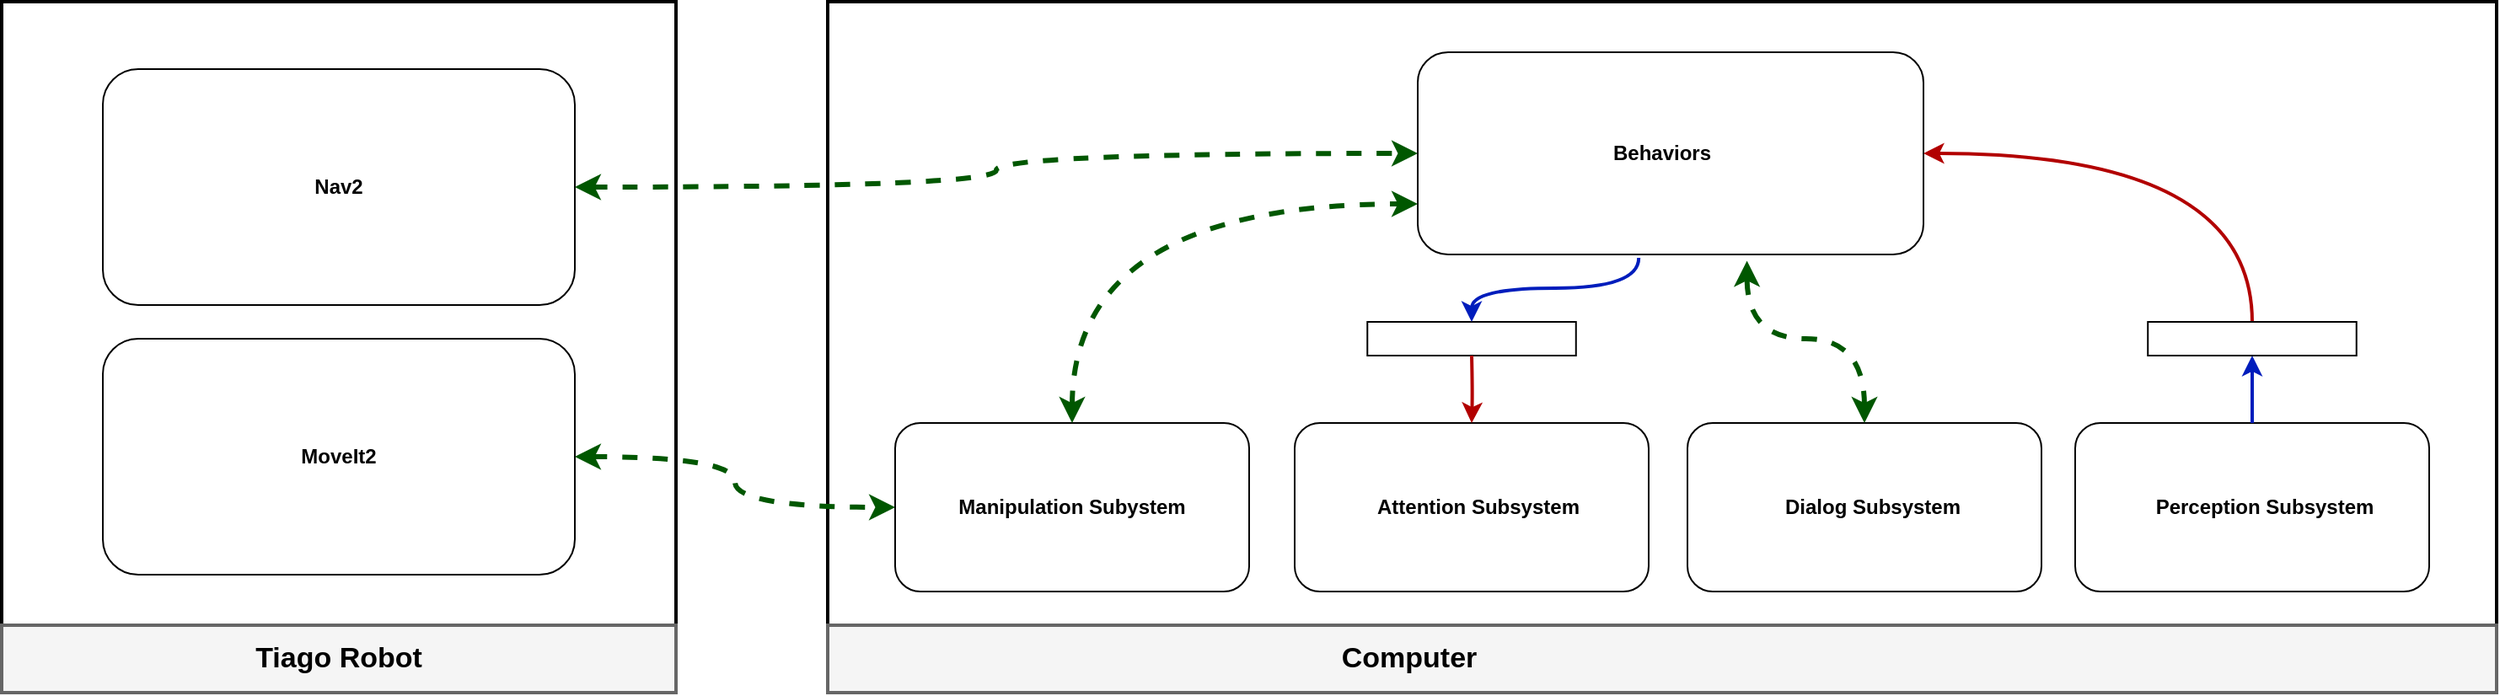 <mxfile version="23.1.5" type="device">
  <diagram name="Página-1" id="CN_k2_s3_-QTpoPHAueU">
    <mxGraphModel dx="1706" dy="947" grid="1" gridSize="10" guides="1" tooltips="1" connect="1" arrows="1" fold="1" page="1" pageScale="1" pageWidth="15747" pageHeight="3936" math="0" shadow="0">
      <root>
        <mxCell id="0" />
        <mxCell id="1" parent="0" />
        <mxCell id="-AtRTF-iCXZEoDGi1WE5-1" value="" style="rounded=0;whiteSpace=wrap;html=1;strokeWidth=2;" parent="1" vertex="1">
          <mxGeometry x="90" y="360" width="400" height="410" as="geometry" />
        </mxCell>
        <mxCell id="-AtRTF-iCXZEoDGi1WE5-2" value="" style="rounded=0;whiteSpace=wrap;html=1;strokeWidth=2;fillColor=#f5f5f5;strokeColor=#666666;fontColor=#333333;" parent="1" vertex="1">
          <mxGeometry x="90" y="730" width="400" height="40" as="geometry" />
        </mxCell>
        <mxCell id="-AtRTF-iCXZEoDGi1WE5-3" value="&lt;font style=&quot;font-size: 17px&quot;&gt;&lt;b&gt;Tiago Robot&lt;/b&gt;&lt;/font&gt;" style="text;html=1;strokeColor=none;fillColor=none;align=center;verticalAlign=middle;whiteSpace=wrap;rounded=0;" parent="1" vertex="1">
          <mxGeometry x="222" y="740" width="136" height="20" as="geometry" />
        </mxCell>
        <mxCell id="-AtRTF-iCXZEoDGi1WE5-4" value="" style="rounded=1;whiteSpace=wrap;html=1;fillColor=none;" parent="1" vertex="1">
          <mxGeometry x="150" y="400" width="280" height="140" as="geometry" />
        </mxCell>
        <mxCell id="-AtRTF-iCXZEoDGi1WE5-5" value="Nav2" style="text;html=1;strokeColor=none;fillColor=none;align=center;verticalAlign=middle;whiteSpace=wrap;rounded=0;fontStyle=1" parent="1" vertex="1">
          <mxGeometry x="235" y="460" width="110" height="20" as="geometry" />
        </mxCell>
        <mxCell id="-AtRTF-iCXZEoDGi1WE5-6" value="" style="rounded=1;whiteSpace=wrap;html=1;fillColor=none;" parent="1" vertex="1">
          <mxGeometry x="150" y="560" width="280" height="140" as="geometry" />
        </mxCell>
        <mxCell id="-AtRTF-iCXZEoDGi1WE5-7" value="MoveIt2" style="text;html=1;strokeColor=none;fillColor=none;align=center;verticalAlign=middle;whiteSpace=wrap;rounded=0;fontStyle=1" parent="1" vertex="1">
          <mxGeometry x="235" y="620" width="110" height="20" as="geometry" />
        </mxCell>
        <mxCell id="-AtRTF-iCXZEoDGi1WE5-8" value="" style="rounded=0;whiteSpace=wrap;html=1;strokeWidth=2;" parent="1" vertex="1">
          <mxGeometry x="580" y="360" width="990" height="410" as="geometry" />
        </mxCell>
        <mxCell id="-AtRTF-iCXZEoDGi1WE5-9" value="" style="rounded=0;whiteSpace=wrap;html=1;strokeWidth=2;fillColor=#f5f5f5;strokeColor=#666666;fontColor=#333333;" parent="1" vertex="1">
          <mxGeometry x="580" y="730" width="990" height="40" as="geometry" />
        </mxCell>
        <mxCell id="-AtRTF-iCXZEoDGi1WE5-10" value="&lt;font style=&quot;font-size: 17px&quot;&gt;&lt;b&gt;Computer&lt;/b&gt;&lt;/font&gt;" style="text;html=1;strokeColor=none;fillColor=none;align=center;verticalAlign=middle;whiteSpace=wrap;rounded=0;" parent="1" vertex="1">
          <mxGeometry x="857" y="740" width="136" height="20" as="geometry" />
        </mxCell>
        <mxCell id="-AtRTF-iCXZEoDGi1WE5-11" value="" style="rounded=1;whiteSpace=wrap;html=1;fillColor=none;" parent="1" vertex="1">
          <mxGeometry x="1320" y="610" width="210" height="100" as="geometry" />
        </mxCell>
        <mxCell id="-AtRTF-iCXZEoDGi1WE5-12" value="Perception Subsystem" style="text;html=1;strokeColor=none;fillColor=none;align=center;verticalAlign=middle;whiteSpace=wrap;rounded=0;fontStyle=1" parent="1" vertex="1">
          <mxGeometry x="1360" y="650" width="145" height="20" as="geometry" />
        </mxCell>
        <mxCell id="-AtRTF-iCXZEoDGi1WE5-13" value="" style="rounded=1;whiteSpace=wrap;html=1;fillColor=none;" parent="1" vertex="1">
          <mxGeometry x="857" y="610" width="210" height="100" as="geometry" />
        </mxCell>
        <mxCell id="-AtRTF-iCXZEoDGi1WE5-15" value="" style="rounded=1;whiteSpace=wrap;html=1;fillColor=none;" parent="1" vertex="1">
          <mxGeometry x="1090" y="610" width="210" height="100" as="geometry" />
        </mxCell>
        <mxCell id="-AtRTF-iCXZEoDGi1WE5-16" value="Dialog Subsystem" style="text;html=1;strokeColor=none;fillColor=none;align=center;verticalAlign=middle;whiteSpace=wrap;rounded=0;fontStyle=1" parent="1" vertex="1">
          <mxGeometry x="1140" y="650" width="120" height="20" as="geometry" />
        </mxCell>
        <mxCell id="-AtRTF-iCXZEoDGi1WE5-17" value="" style="rounded=1;whiteSpace=wrap;html=1;fillColor=none;" parent="1" vertex="1">
          <mxGeometry x="930" y="390" width="300" height="120" as="geometry" />
        </mxCell>
        <mxCell id="-AtRTF-iCXZEoDGi1WE5-19" value="Attention Subsystem" style="text;html=1;strokeColor=none;fillColor=none;align=center;verticalAlign=middle;whiteSpace=wrap;rounded=0;fontStyle=1" parent="1" vertex="1">
          <mxGeometry x="902" y="650" width="128" height="20" as="geometry" />
        </mxCell>
        <mxCell id="-AtRTF-iCXZEoDGi1WE5-14" value="Behaviors" style="text;html=1;strokeColor=none;fillColor=none;align=center;verticalAlign=middle;whiteSpace=wrap;rounded=0;fontStyle=1" parent="1" vertex="1">
          <mxGeometry x="1015" y="440" width="120" height="20" as="geometry" />
        </mxCell>
        <mxCell id="-AtRTF-iCXZEoDGi1WE5-20" style="edgeStyle=orthogonalEdgeStyle;curved=1;rounded=0;orthogonalLoop=1;jettySize=auto;html=1;exitX=1;exitY=0.5;exitDx=0;exitDy=0;entryX=0;entryY=0.5;entryDx=0;entryDy=0;strokeWidth=3;dashed=1;startArrow=classic;startFill=1;fillColor=#008a00;strokeColor=#005700;" parent="1" source="-AtRTF-iCXZEoDGi1WE5-4" target="-AtRTF-iCXZEoDGi1WE5-17" edge="1">
          <mxGeometry relative="1" as="geometry">
            <mxPoint x="195" y="50" as="sourcePoint" />
            <mxPoint x="429" y="210" as="targetPoint" />
          </mxGeometry>
        </mxCell>
        <mxCell id="-AtRTF-iCXZEoDGi1WE5-24" style="edgeStyle=orthogonalEdgeStyle;curved=1;rounded=0;orthogonalLoop=1;jettySize=auto;html=1;exitX=1;exitY=0.5;exitDx=0;exitDy=0;entryX=0;entryY=0.5;entryDx=0;entryDy=0;strokeWidth=3;dashed=1;startArrow=classic;startFill=1;fillColor=#008a00;strokeColor=#005700;" parent="1" source="-AtRTF-iCXZEoDGi1WE5-6" target="6NLCl8vrAwz0kqJ_4gQi-4" edge="1">
          <mxGeometry relative="1" as="geometry">
            <mxPoint x="440" y="425" as="sourcePoint" />
            <mxPoint x="840" y="420" as="targetPoint" />
          </mxGeometry>
        </mxCell>
        <mxCell id="-AtRTF-iCXZEoDGi1WE5-29" style="edgeStyle=orthogonalEdgeStyle;curved=1;rounded=0;orthogonalLoop=1;jettySize=auto;html=1;exitX=0.5;exitY=0;exitDx=0;exitDy=0;entryX=0.651;entryY=1.031;entryDx=0;entryDy=0;strokeWidth=3;dashed=1;startArrow=classic;startFill=1;fillColor=#008a00;strokeColor=#005700;entryPerimeter=0;" parent="1" source="-AtRTF-iCXZEoDGi1WE5-15" target="-AtRTF-iCXZEoDGi1WE5-17" edge="1">
          <mxGeometry relative="1" as="geometry">
            <mxPoint x="440" y="425" as="sourcePoint" />
            <mxPoint x="840" y="420" as="targetPoint" />
          </mxGeometry>
        </mxCell>
        <mxCell id="-AtRTF-iCXZEoDGi1WE5-30" value="" style="rounded=0;whiteSpace=wrap;html=1;" parent="1" vertex="1">
          <mxGeometry x="900.13" y="550" width="123.75" height="20" as="geometry" />
        </mxCell>
        <mxCell id="-AtRTF-iCXZEoDGi1WE5-31" style="edgeStyle=orthogonalEdgeStyle;curved=1;rounded=0;orthogonalLoop=1;jettySize=auto;html=1;exitX=0.437;exitY=1.017;exitDx=0;exitDy=0;entryX=0.5;entryY=0;entryDx=0;entryDy=0;startArrow=none;startFill=0;strokeWidth=2;fillColor=#0050ef;strokeColor=#001DBC;exitPerimeter=0;" parent="1" source="-AtRTF-iCXZEoDGi1WE5-17" target="-AtRTF-iCXZEoDGi1WE5-30" edge="1">
          <mxGeometry relative="1" as="geometry">
            <mxPoint x="625" y="235" as="sourcePoint" />
            <mxPoint x="482" y="340" as="targetPoint" />
          </mxGeometry>
        </mxCell>
        <mxCell id="-AtRTF-iCXZEoDGi1WE5-32" style="edgeStyle=orthogonalEdgeStyle;curved=1;rounded=0;orthogonalLoop=1;jettySize=auto;html=1;entryX=0.5;entryY=0;entryDx=0;entryDy=0;strokeWidth=2;fillColor=#e51400;strokeColor=#B20000;" parent="1" target="-AtRTF-iCXZEoDGi1WE5-13" edge="1">
          <mxGeometry relative="1" as="geometry">
            <mxPoint x="962" y="570" as="sourcePoint" />
            <mxPoint x="258" y="415" as="targetPoint" />
          </mxGeometry>
        </mxCell>
        <mxCell id="-AtRTF-iCXZEoDGi1WE5-37" style="edgeStyle=orthogonalEdgeStyle;curved=1;rounded=0;orthogonalLoop=1;jettySize=auto;html=1;exitX=0.5;exitY=0;exitDx=0;exitDy=0;entryX=0.5;entryY=1;entryDx=0;entryDy=0;startArrow=none;startFill=0;strokeWidth=2;fillColor=#0050ef;strokeColor=#001DBC;" parent="1" source="-AtRTF-iCXZEoDGi1WE5-11" target="6NLCl8vrAwz0kqJ_4gQi-8" edge="1">
          <mxGeometry relative="1" as="geometry">
            <mxPoint x="971" y="512" as="sourcePoint" />
            <mxPoint x="1445" y="570" as="targetPoint" />
          </mxGeometry>
        </mxCell>
        <mxCell id="-AtRTF-iCXZEoDGi1WE5-38" style="edgeStyle=orthogonalEdgeStyle;curved=1;rounded=0;orthogonalLoop=1;jettySize=auto;html=1;entryX=1;entryY=0.5;entryDx=0;entryDy=0;strokeWidth=2;fillColor=#e51400;strokeColor=#B20000;exitX=0.5;exitY=0;exitDx=0;exitDy=0;" parent="1" source="6NLCl8vrAwz0kqJ_4gQi-8" target="-AtRTF-iCXZEoDGi1WE5-17" edge="1">
          <mxGeometry relative="1" as="geometry">
            <mxPoint x="1445" y="550" as="sourcePoint" />
            <mxPoint x="972" y="620" as="targetPoint" />
          </mxGeometry>
        </mxCell>
        <mxCell id="6NLCl8vrAwz0kqJ_4gQi-4" value="" style="rounded=1;whiteSpace=wrap;html=1;fillColor=none;" vertex="1" parent="1">
          <mxGeometry x="620" y="610" width="210" height="100" as="geometry" />
        </mxCell>
        <mxCell id="6NLCl8vrAwz0kqJ_4gQi-5" value="Manipulation Subystem" style="text;html=1;strokeColor=none;fillColor=none;align=center;verticalAlign=middle;whiteSpace=wrap;rounded=0;fontStyle=1" vertex="1" parent="1">
          <mxGeometry x="655" y="650" width="140" height="20" as="geometry" />
        </mxCell>
        <mxCell id="6NLCl8vrAwz0kqJ_4gQi-6" style="edgeStyle=orthogonalEdgeStyle;curved=1;rounded=0;orthogonalLoop=1;jettySize=auto;html=1;entryX=0;entryY=0.75;entryDx=0;entryDy=0;strokeWidth=3;dashed=1;startArrow=classic;startFill=1;fillColor=#008a00;strokeColor=#005700;exitX=0.5;exitY=0;exitDx=0;exitDy=0;" edge="1" parent="1" source="6NLCl8vrAwz0kqJ_4gQi-4" target="-AtRTF-iCXZEoDGi1WE5-17">
          <mxGeometry relative="1" as="geometry">
            <mxPoint x="990" y="617.71" as="sourcePoint" />
            <mxPoint x="820" y="511.71" as="targetPoint" />
          </mxGeometry>
        </mxCell>
        <mxCell id="6NLCl8vrAwz0kqJ_4gQi-8" value="" style="rounded=0;whiteSpace=wrap;html=1;" vertex="1" parent="1">
          <mxGeometry x="1363.12" y="550" width="123.75" height="20" as="geometry" />
        </mxCell>
      </root>
    </mxGraphModel>
  </diagram>
</mxfile>
